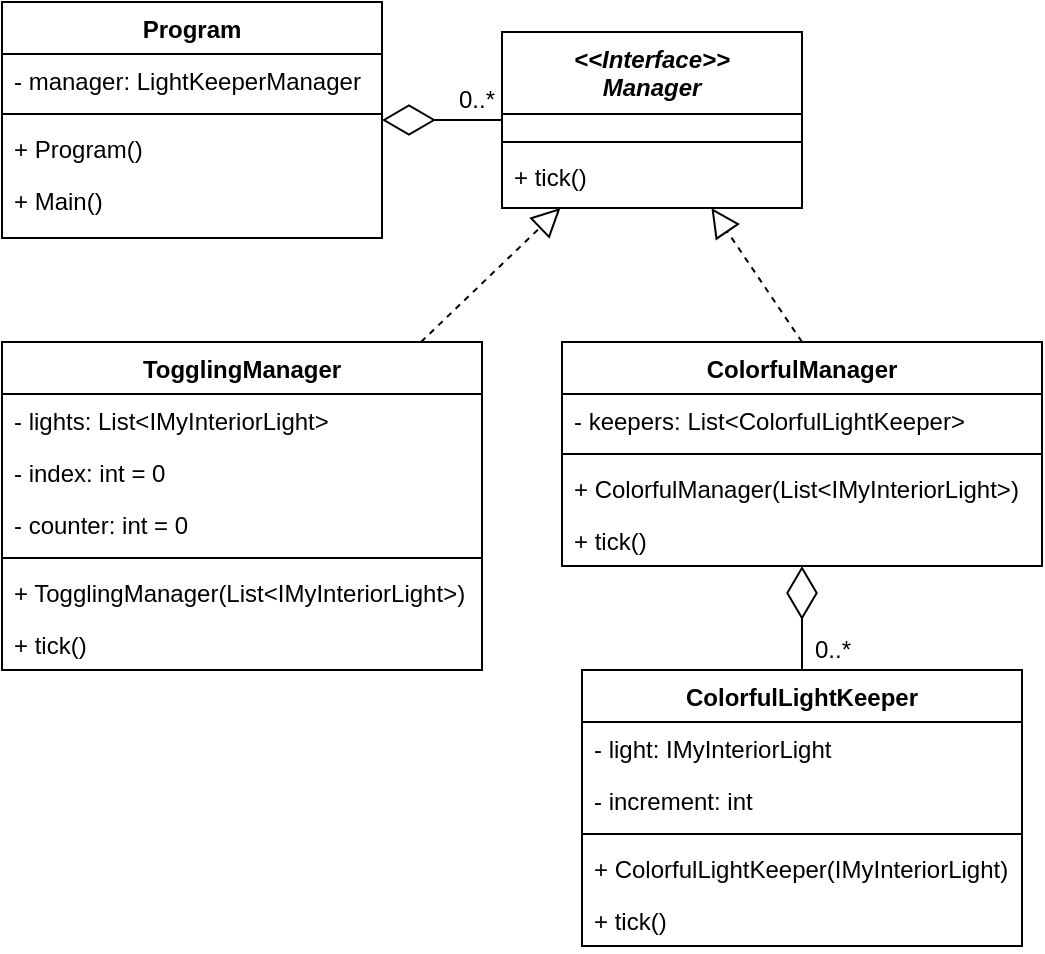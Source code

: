 <mxfile version="12.1.3" type="device" pages="1"><diagram id="B4tR0PfouXR-Q1CgwBha" name="Page-1"><mxGraphModel dx="613" dy="544" grid="1" gridSize="10" guides="1" tooltips="1" connect="1" arrows="1" fold="1" page="1" pageScale="1" pageWidth="850" pageHeight="1100" math="0" shadow="0"><root><mxCell id="0"/><mxCell id="1" parent="0"/><mxCell id="s80cvsywk2BOhlmtlGR_-24" value="ColorfulManager" style="swimlane;fontStyle=1;align=center;verticalAlign=top;childLayout=stackLayout;horizontal=1;startSize=26;horizontalStack=0;resizeParent=1;resizeParentMax=0;resizeLast=0;collapsible=1;marginBottom=0;labelBackgroundColor=none;fillColor=none;" parent="1" vertex="1"><mxGeometry x="290" y="180" width="240" height="112" as="geometry"/></mxCell><mxCell id="s80cvsywk2BOhlmtlGR_-25" value="- keepers: List&lt;ColorfulLightKeeper&gt;" style="text;strokeColor=none;fillColor=none;align=left;verticalAlign=top;spacingLeft=4;spacingRight=4;overflow=hidden;rotatable=0;points=[[0,0.5],[1,0.5]];portConstraint=eastwest;connectable=0;allowArrows=0;" parent="s80cvsywk2BOhlmtlGR_-24" vertex="1"><mxGeometry y="26" width="240" height="26" as="geometry"/></mxCell><mxCell id="s80cvsywk2BOhlmtlGR_-26" value="" style="line;strokeWidth=1;fillColor=none;align=left;verticalAlign=middle;spacingTop=-1;spacingLeft=3;spacingRight=3;rotatable=0;labelPosition=right;points=[];portConstraint=eastwest;allowArrows=0;connectable=0;" parent="s80cvsywk2BOhlmtlGR_-24" vertex="1"><mxGeometry y="52" width="240" height="8" as="geometry"/></mxCell><mxCell id="s80cvsywk2BOhlmtlGR_-27" value="+ ColorfulManager(List&lt;IMyInteriorLight&gt;)" style="text;strokeColor=none;fillColor=none;align=left;verticalAlign=top;spacingLeft=4;spacingRight=4;overflow=hidden;rotatable=0;points=[[0,0.5],[1,0.5]];portConstraint=eastwest;allowArrows=0;connectable=0;" parent="s80cvsywk2BOhlmtlGR_-24" vertex="1"><mxGeometry y="60" width="240" height="26" as="geometry"/></mxCell><mxCell id="s80cvsywk2BOhlmtlGR_-32" value="+ tick()" style="text;strokeColor=none;fillColor=none;align=left;verticalAlign=top;spacingLeft=4;spacingRight=4;overflow=hidden;rotatable=0;points=[[0,0.5],[1,0.5]];portConstraint=eastwest;connectable=0;allowArrows=0;" parent="s80cvsywk2BOhlmtlGR_-24" vertex="1"><mxGeometry y="86" width="240" height="26" as="geometry"/></mxCell><mxCell id="s80cvsywk2BOhlmtlGR_-34" value="ColorfulLightKeeper" style="swimlane;fontStyle=1;align=center;verticalAlign=top;childLayout=stackLayout;horizontal=1;startSize=26;horizontalStack=0;resizeParent=1;resizeParentMax=0;resizeLast=0;collapsible=1;marginBottom=0;labelBackgroundColor=none;fillColor=none;snapToPoint=0;connectable=1;glass=0;swimlaneLine=1;" parent="1" vertex="1"><mxGeometry x="300" y="344" width="220" height="138" as="geometry"/></mxCell><mxCell id="s80cvsywk2BOhlmtlGR_-42" value="- light: IMyInteriorLight" style="text;strokeColor=none;fillColor=none;align=left;verticalAlign=top;spacingLeft=4;spacingRight=4;overflow=hidden;rotatable=0;points=[[0,0.5],[1,0.5]];portConstraint=eastwest;connectable=0;allowArrows=0;" parent="s80cvsywk2BOhlmtlGR_-34" vertex="1"><mxGeometry y="26" width="220" height="26" as="geometry"/></mxCell><mxCell id="s80cvsywk2BOhlmtlGR_-43" value="- increment: int" style="text;strokeColor=none;fillColor=none;align=left;verticalAlign=top;spacingLeft=4;spacingRight=4;overflow=hidden;rotatable=0;points=[[0,0.5],[1,0.5]];portConstraint=eastwest;connectable=0;allowArrows=0;" parent="s80cvsywk2BOhlmtlGR_-34" vertex="1"><mxGeometry y="52" width="220" height="26" as="geometry"/></mxCell><mxCell id="s80cvsywk2BOhlmtlGR_-36" value="" style="line;strokeWidth=1;fillColor=none;align=left;verticalAlign=middle;spacingTop=-1;spacingLeft=3;spacingRight=3;rotatable=0;labelPosition=right;points=[];portConstraint=eastwest;connectable=0;allowArrows=0;" parent="s80cvsywk2BOhlmtlGR_-34" vertex="1"><mxGeometry y="78" width="220" height="8" as="geometry"/></mxCell><mxCell id="s80cvsywk2BOhlmtlGR_-41" value="+ ColorfulLightKeeper(IMyInteriorLight)" style="text;strokeColor=none;fillColor=none;align=left;verticalAlign=top;spacingLeft=4;spacingRight=4;overflow=hidden;rotatable=0;points=[[0,0.5],[1,0.5]];portConstraint=eastwest;connectable=0;allowArrows=0;" parent="s80cvsywk2BOhlmtlGR_-34" vertex="1"><mxGeometry y="86" width="220" height="26" as="geometry"/></mxCell><mxCell id="s80cvsywk2BOhlmtlGR_-37" value="+ tick()" style="text;strokeColor=none;fillColor=none;align=left;verticalAlign=top;spacingLeft=4;spacingRight=4;overflow=hidden;rotatable=0;points=[[0,0.5],[1,0.5]];portConstraint=eastwest;connectable=0;allowArrows=0;" parent="s80cvsywk2BOhlmtlGR_-34" vertex="1"><mxGeometry y="112" width="220" height="26" as="geometry"/></mxCell><object label="" id="s80cvsywk2BOhlmtlGR_-52"><mxCell style="endArrow=diamondThin;endFill=0;endSize=24;html=1;rounded=1;entryX=0.5;entryY=1;entryDx=0;entryDy=0;exitX=0.5;exitY=0;exitDx=0;exitDy=0;" parent="1" source="s80cvsywk2BOhlmtlGR_-34" target="s80cvsywk2BOhlmtlGR_-24" edge="1"><mxGeometry width="160" relative="1" as="geometry"><mxPoint x="470" y="327" as="sourcePoint"/><mxPoint x="470" y="297" as="targetPoint"/></mxGeometry></mxCell></object><mxCell id="s80cvsywk2BOhlmtlGR_-53" value="0..*" style="text;html=1;resizable=0;points=[];align=center;verticalAlign=middle;labelBackgroundColor=none;" parent="s80cvsywk2BOhlmtlGR_-52" vertex="1" connectable="0"><mxGeometry x="-0.821" y="-1" relative="1" as="geometry"><mxPoint x="14" y="-6" as="offset"/></mxGeometry></mxCell><mxCell id="kEWovGgX-_YLDVhg0x8r-1" value="Program" style="swimlane;fontStyle=1;align=center;verticalAlign=top;childLayout=stackLayout;horizontal=1;startSize=26;horizontalStack=0;resizeParent=1;resizeParentMax=0;resizeLast=0;collapsible=1;marginBottom=0;labelBackgroundColor=none;fillColor=none;" parent="1" vertex="1"><mxGeometry x="10" y="10" width="190" height="118" as="geometry"/></mxCell><mxCell id="kEWovGgX-_YLDVhg0x8r-2" value="- manager: LightKeeperManager" style="text;strokeColor=none;fillColor=none;align=left;verticalAlign=top;spacingLeft=4;spacingRight=4;overflow=hidden;rotatable=0;points=[[0,0.5],[1,0.5]];portConstraint=eastwest;connectable=0;allowArrows=0;" parent="kEWovGgX-_YLDVhg0x8r-1" vertex="1"><mxGeometry y="26" width="190" height="26" as="geometry"/></mxCell><mxCell id="kEWovGgX-_YLDVhg0x8r-3" value="" style="line;strokeWidth=1;fillColor=none;align=left;verticalAlign=middle;spacingTop=-1;spacingLeft=3;spacingRight=3;rotatable=0;labelPosition=right;points=[];portConstraint=eastwest;allowArrows=0;connectable=0;" parent="kEWovGgX-_YLDVhg0x8r-1" vertex="1"><mxGeometry y="52" width="190" height="8" as="geometry"/></mxCell><mxCell id="kEWovGgX-_YLDVhg0x8r-5" value="+ Program()" style="text;strokeColor=none;fillColor=none;align=left;verticalAlign=top;spacingLeft=4;spacingRight=4;overflow=hidden;rotatable=0;points=[[0,0.5],[1,0.5]];portConstraint=eastwest;connectable=0;allowArrows=0;" parent="kEWovGgX-_YLDVhg0x8r-1" vertex="1"><mxGeometry y="60" width="190" height="26" as="geometry"/></mxCell><mxCell id="kEWovGgX-_YLDVhg0x8r-6" value="+ Main()" style="text;strokeColor=none;fillColor=none;align=left;verticalAlign=top;spacingLeft=4;spacingRight=4;overflow=hidden;rotatable=0;points=[[0,0.5],[1,0.5]];portConstraint=eastwest;connectable=0;allowArrows=0;" parent="kEWovGgX-_YLDVhg0x8r-1" vertex="1"><mxGeometry y="86" width="190" height="32" as="geometry"/></mxCell><mxCell id="kEWovGgX-_YLDVhg0x8r-11" value="&lt;&lt;Interface&gt;&gt;&#10;Manager" style="swimlane;fontStyle=3;align=center;verticalAlign=top;childLayout=stackLayout;horizontal=1;startSize=41;horizontalStack=0;resizeParent=1;resizeParentMax=0;resizeLast=0;collapsible=1;marginBottom=0;labelBackgroundColor=none;fillColor=none;" parent="1" vertex="1"><mxGeometry x="260" y="25" width="150" height="88" as="geometry"/></mxCell><mxCell id="XGMdJb8kVkImWRHBSFGf-2" value=" " style="text;strokeColor=none;fillColor=none;align=left;verticalAlign=top;spacingLeft=4;spacingRight=4;overflow=hidden;rotatable=0;points=[[0,0.5],[1,0.5]];portConstraint=eastwest;connectable=0;allowArrows=0;" vertex="1" parent="kEWovGgX-_YLDVhg0x8r-11"><mxGeometry y="41" width="150" height="10" as="geometry"/></mxCell><mxCell id="XGMdJb8kVkImWRHBSFGf-1" value="" style="line;strokeWidth=1;fillColor=none;align=left;verticalAlign=middle;spacingTop=-1;spacingLeft=3;spacingRight=3;rotatable=0;labelPosition=right;points=[];portConstraint=eastwest;allowArrows=0;connectable=0;" vertex="1" parent="kEWovGgX-_YLDVhg0x8r-11"><mxGeometry y="51" width="150" height="8" as="geometry"/></mxCell><mxCell id="kEWovGgX-_YLDVhg0x8r-15" value="+ tick()" style="text;strokeColor=none;fillColor=none;align=left;verticalAlign=top;spacingLeft=4;spacingRight=4;overflow=hidden;rotatable=0;points=[[0,0.5],[1,0.5]];portConstraint=eastwest;connectable=0;allowArrows=0;" parent="kEWovGgX-_YLDVhg0x8r-11" vertex="1"><mxGeometry y="59" width="150" height="29" as="geometry"/></mxCell><object label="" id="kEWovGgX-_YLDVhg0x8r-16"><mxCell style="endArrow=diamondThin;endFill=0;endSize=24;html=1;rounded=1;" parent="1" source="kEWovGgX-_YLDVhg0x8r-11" edge="1" target="kEWovGgX-_YLDVhg0x8r-1"><mxGeometry width="160" relative="1" as="geometry"><mxPoint x="240" y="90" as="sourcePoint"/><mxPoint x="200" y="80" as="targetPoint"/></mxGeometry></mxCell></object><mxCell id="kEWovGgX-_YLDVhg0x8r-17" value="0..*" style="text;html=1;resizable=0;points=[];align=center;verticalAlign=middle;labelBackgroundColor=none;" parent="kEWovGgX-_YLDVhg0x8r-16" vertex="1" connectable="0"><mxGeometry x="-0.821" y="-1" relative="1" as="geometry"><mxPoint x="-8" y="-9" as="offset"/></mxGeometry></mxCell><mxCell id="kEWovGgX-_YLDVhg0x8r-18" value="TogglingManager" style="swimlane;fontStyle=1;align=center;verticalAlign=top;childLayout=stackLayout;horizontal=1;startSize=26;horizontalStack=0;resizeParent=1;resizeParentMax=0;resizeLast=0;collapsible=1;marginBottom=0;labelBackgroundColor=none;fillColor=none;" parent="1" vertex="1"><mxGeometry x="10" y="180" width="240" height="164" as="geometry"/></mxCell><mxCell id="kEWovGgX-_YLDVhg0x8r-19" value="- lights: List&lt;IMyInteriorLight&gt;" style="text;strokeColor=none;fillColor=none;align=left;verticalAlign=top;spacingLeft=4;spacingRight=4;overflow=hidden;rotatable=0;points=[[0,0.5],[1,0.5]];portConstraint=eastwest;connectable=0;allowArrows=0;" parent="kEWovGgX-_YLDVhg0x8r-18" vertex="1"><mxGeometry y="26" width="240" height="26" as="geometry"/></mxCell><mxCell id="kEWovGgX-_YLDVhg0x8r-24" value="- index: int = 0" style="text;strokeColor=none;fillColor=none;align=left;verticalAlign=top;spacingLeft=4;spacingRight=4;overflow=hidden;rotatable=0;points=[[0,0.5],[1,0.5]];portConstraint=eastwest;connectable=0;allowArrows=0;" parent="kEWovGgX-_YLDVhg0x8r-18" vertex="1"><mxGeometry y="52" width="240" height="26" as="geometry"/></mxCell><mxCell id="kEWovGgX-_YLDVhg0x8r-23" value="- counter: int = 0" style="text;strokeColor=none;fillColor=none;align=left;verticalAlign=top;spacingLeft=4;spacingRight=4;overflow=hidden;rotatable=0;points=[[0,0.5],[1,0.5]];portConstraint=eastwest;connectable=0;allowArrows=0;" parent="kEWovGgX-_YLDVhg0x8r-18" vertex="1"><mxGeometry y="78" width="240" height="26" as="geometry"/></mxCell><mxCell id="kEWovGgX-_YLDVhg0x8r-20" value="" style="line;strokeWidth=1;fillColor=none;align=left;verticalAlign=middle;spacingTop=-1;spacingLeft=3;spacingRight=3;rotatable=0;labelPosition=right;points=[];portConstraint=eastwest;allowArrows=0;connectable=0;" parent="kEWovGgX-_YLDVhg0x8r-18" vertex="1"><mxGeometry y="104" width="240" height="8" as="geometry"/></mxCell><mxCell id="kEWovGgX-_YLDVhg0x8r-21" value="+ TogglingManager(List&lt;IMyInteriorLight&gt;)" style="text;strokeColor=none;fillColor=none;align=left;verticalAlign=top;spacingLeft=4;spacingRight=4;overflow=hidden;rotatable=0;points=[[0,0.5],[1,0.5]];portConstraint=eastwest;allowArrows=0;connectable=0;" parent="kEWovGgX-_YLDVhg0x8r-18" vertex="1"><mxGeometry y="112" width="240" height="26" as="geometry"/></mxCell><mxCell id="kEWovGgX-_YLDVhg0x8r-22" value="+ tick()" style="text;strokeColor=none;fillColor=none;align=left;verticalAlign=top;spacingLeft=4;spacingRight=4;overflow=hidden;rotatable=0;points=[[0,0.5],[1,0.5]];portConstraint=eastwest;connectable=0;allowArrows=0;" parent="kEWovGgX-_YLDVhg0x8r-18" vertex="1"><mxGeometry y="138" width="240" height="26" as="geometry"/></mxCell><mxCell id="kEWovGgX-_YLDVhg0x8r-25" value="" style="endArrow=block;dashed=1;endFill=0;endSize=12;html=1;exitX=0.5;exitY=0;exitDx=0;exitDy=0;" parent="1" source="s80cvsywk2BOhlmtlGR_-24" edge="1" target="kEWovGgX-_YLDVhg0x8r-11"><mxGeometry width="160" relative="1" as="geometry"><mxPoint x="100" y="430" as="sourcePoint"/><mxPoint x="370" y="110" as="targetPoint"/></mxGeometry></mxCell><mxCell id="kEWovGgX-_YLDVhg0x8r-26" value="" style="endArrow=block;dashed=1;endFill=0;endSize=12;html=1;exitX=0.873;exitY=0;exitDx=0;exitDy=0;exitPerimeter=0;" parent="1" source="kEWovGgX-_YLDVhg0x8r-18" edge="1" target="kEWovGgX-_YLDVhg0x8r-11"><mxGeometry width="160" relative="1" as="geometry"><mxPoint x="220" y="177" as="sourcePoint"/><mxPoint x="280" y="110" as="targetPoint"/></mxGeometry></mxCell></root></mxGraphModel></diagram></mxfile>